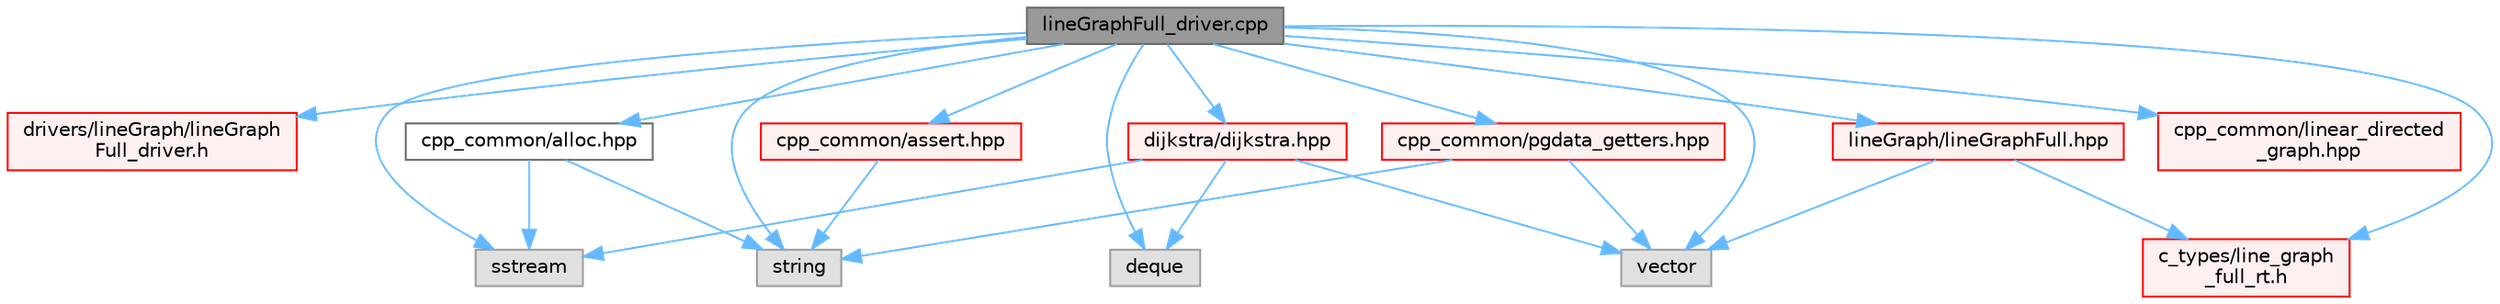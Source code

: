 digraph "lineGraphFull_driver.cpp"
{
 // LATEX_PDF_SIZE
  bgcolor="transparent";
  edge [fontname=Helvetica,fontsize=10,labelfontname=Helvetica,labelfontsize=10];
  node [fontname=Helvetica,fontsize=10,shape=box,height=0.2,width=0.4];
  Node1 [id="Node000001",label="lineGraphFull_driver.cpp",height=0.2,width=0.4,color="gray40", fillcolor="grey60", style="filled", fontcolor="black",tooltip=" "];
  Node1 -> Node2 [id="edge1_Node000001_Node000002",color="steelblue1",style="solid",tooltip=" "];
  Node2 [id="Node000002",label="drivers/lineGraph/lineGraph\lFull_driver.h",height=0.2,width=0.4,color="red", fillcolor="#FFF0F0", style="filled",URL="$lineGraphFull__driver_8h.html",tooltip=" "];
  Node1 -> Node4 [id="edge2_Node000001_Node000004",color="steelblue1",style="solid",tooltip=" "];
  Node4 [id="Node000004",label="sstream",height=0.2,width=0.4,color="grey60", fillcolor="#E0E0E0", style="filled",tooltip=" "];
  Node1 -> Node5 [id="edge3_Node000001_Node000005",color="steelblue1",style="solid",tooltip=" "];
  Node5 [id="Node000005",label="deque",height=0.2,width=0.4,color="grey60", fillcolor="#E0E0E0", style="filled",tooltip=" "];
  Node1 -> Node6 [id="edge4_Node000001_Node000006",color="steelblue1",style="solid",tooltip=" "];
  Node6 [id="Node000006",label="vector",height=0.2,width=0.4,color="grey60", fillcolor="#E0E0E0", style="filled",tooltip=" "];
  Node1 -> Node7 [id="edge5_Node000001_Node000007",color="steelblue1",style="solid",tooltip=" "];
  Node7 [id="Node000007",label="string",height=0.2,width=0.4,color="grey60", fillcolor="#E0E0E0", style="filled",tooltip=" "];
  Node1 -> Node8 [id="edge6_Node000001_Node000008",color="steelblue1",style="solid",tooltip=" "];
  Node8 [id="Node000008",label="c_types/line_graph\l_full_rt.h",height=0.2,width=0.4,color="red", fillcolor="#FFF0F0", style="filled",URL="$line__graph__full__rt_8h.html",tooltip=" "];
  Node1 -> Node10 [id="edge7_Node000001_Node000010",color="steelblue1",style="solid",tooltip=" "];
  Node10 [id="Node000010",label="cpp_common/pgdata_getters.hpp",height=0.2,width=0.4,color="red", fillcolor="#FFF0F0", style="filled",URL="$pgdata__getters_8hpp.html",tooltip=" "];
  Node10 -> Node7 [id="edge8_Node000010_Node000007",color="steelblue1",style="solid",tooltip=" "];
  Node10 -> Node6 [id="edge9_Node000010_Node000006",color="steelblue1",style="solid",tooltip=" "];
  Node1 -> Node28 [id="edge10_Node000001_Node000028",color="steelblue1",style="solid",tooltip=" "];
  Node28 [id="Node000028",label="cpp_common/alloc.hpp",height=0.2,width=0.4,color="grey40", fillcolor="white", style="filled",URL="$alloc_8hpp.html",tooltip=" "];
  Node28 -> Node7 [id="edge11_Node000028_Node000007",color="steelblue1",style="solid",tooltip=" "];
  Node28 -> Node4 [id="edge12_Node000028_Node000004",color="steelblue1",style="solid",tooltip=" "];
  Node1 -> Node29 [id="edge13_Node000001_Node000029",color="steelblue1",style="solid",tooltip=" "];
  Node29 [id="Node000029",label="cpp_common/assert.hpp",height=0.2,width=0.4,color="red", fillcolor="#FFF0F0", style="filled",URL="$assert_8hpp.html",tooltip="Assertions Handling."];
  Node29 -> Node7 [id="edge14_Node000029_Node000007",color="steelblue1",style="solid",tooltip=" "];
  Node1 -> Node31 [id="edge15_Node000001_Node000031",color="steelblue1",style="solid",tooltip=" "];
  Node31 [id="Node000031",label="lineGraph/lineGraphFull.hpp",height=0.2,width=0.4,color="red", fillcolor="#FFF0F0", style="filled",URL="$lineGraphFull_8hpp.html",tooltip=" "];
  Node31 -> Node6 [id="edge16_Node000031_Node000006",color="steelblue1",style="solid",tooltip=" "];
  Node31 -> Node8 [id="edge17_Node000031_Node000008",color="steelblue1",style="solid",tooltip=" "];
  Node1 -> Node47 [id="edge18_Node000001_Node000047",color="steelblue1",style="solid",tooltip=" "];
  Node47 [id="Node000047",label="cpp_common/linear_directed\l_graph.hpp",height=0.2,width=0.4,color="red", fillcolor="#FFF0F0", style="filled",URL="$linear__directed__graph_8hpp.html",tooltip=" "];
  Node1 -> Node48 [id="edge19_Node000001_Node000048",color="steelblue1",style="solid",tooltip=" "];
  Node48 [id="Node000048",label="dijkstra/dijkstra.hpp",height=0.2,width=0.4,color="red", fillcolor="#FFF0F0", style="filled",URL="$dijkstra_8hpp.html",tooltip=" "];
  Node48 -> Node5 [id="edge20_Node000048_Node000005",color="steelblue1",style="solid",tooltip=" "];
  Node48 -> Node6 [id="edge21_Node000048_Node000006",color="steelblue1",style="solid",tooltip=" "];
  Node48 -> Node4 [id="edge22_Node000048_Node000004",color="steelblue1",style="solid",tooltip=" "];
}
